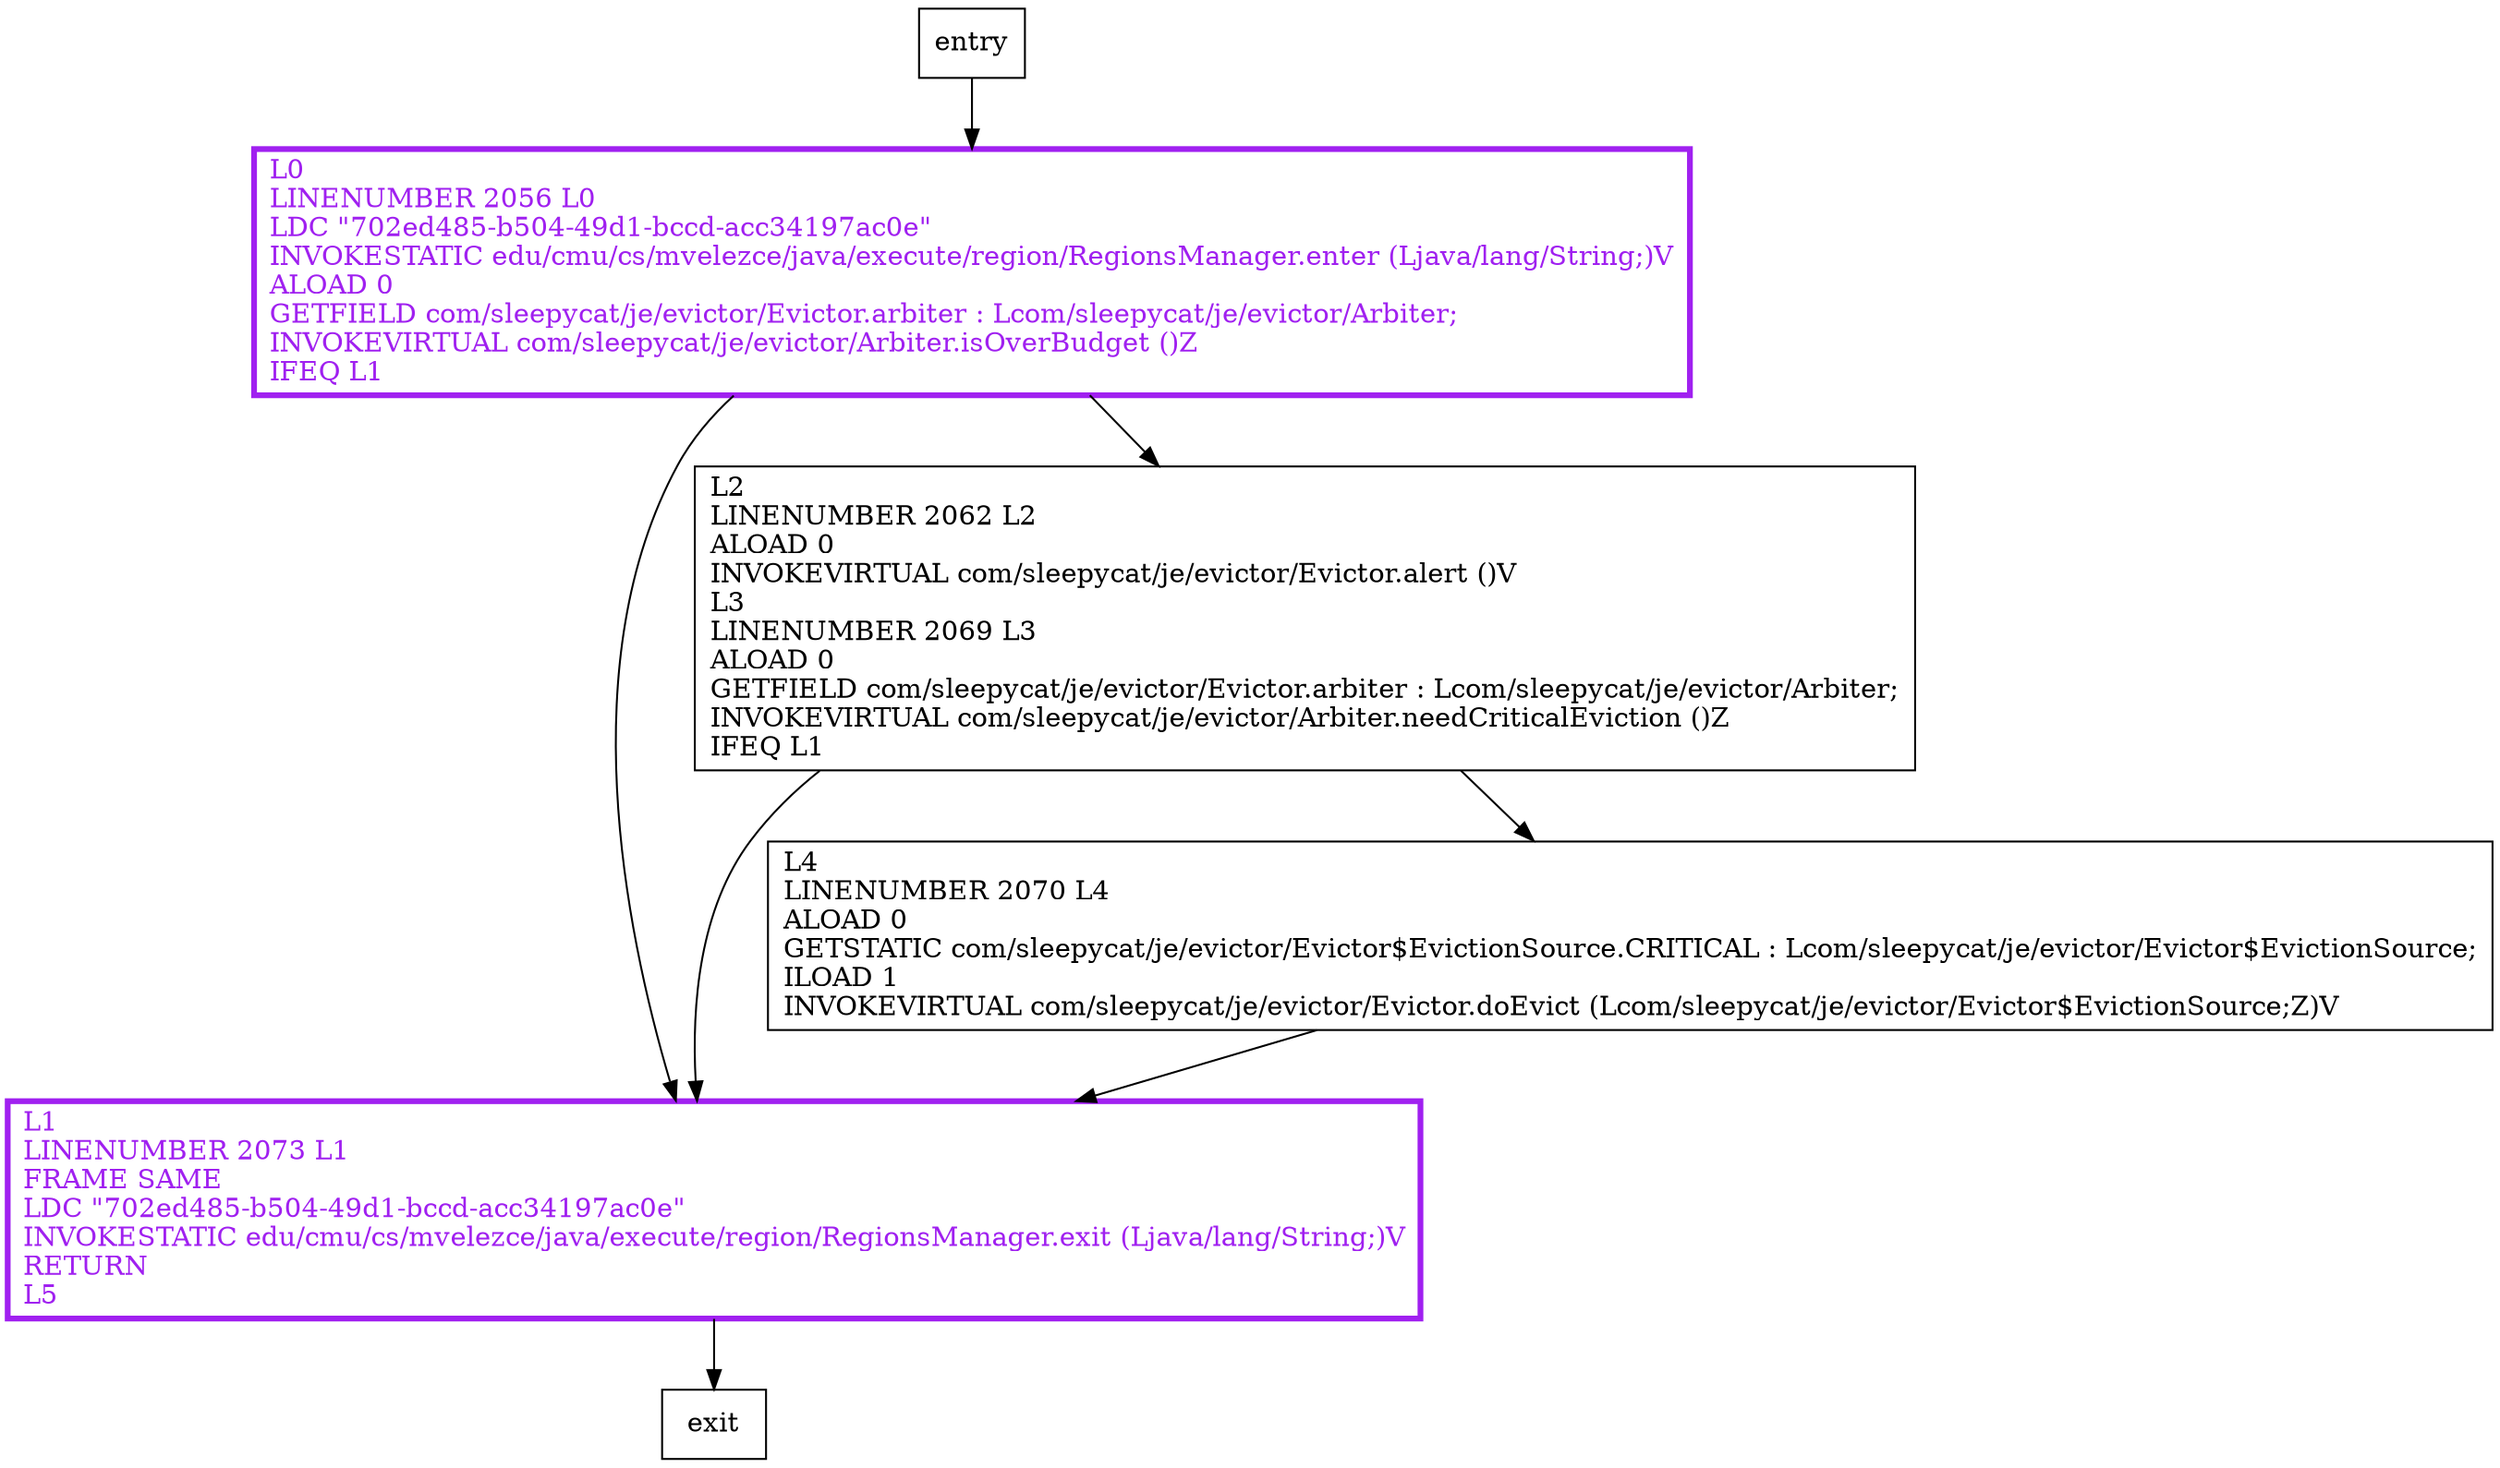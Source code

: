 digraph doCriticalEviction {
node [shape=record];
951967516 [label="L1\lLINENUMBER 2073 L1\lFRAME SAME\lLDC \"702ed485-b504-49d1-bccd-acc34197ac0e\"\lINVOKESTATIC edu/cmu/cs/mvelezce/java/execute/region/RegionsManager.exit (Ljava/lang/String;)V\lRETURN\lL5\l"];
1526830407 [label="L4\lLINENUMBER 2070 L4\lALOAD 0\lGETSTATIC com/sleepycat/je/evictor/Evictor$EvictionSource.CRITICAL : Lcom/sleepycat/je/evictor/Evictor$EvictionSource;\lILOAD 1\lINVOKEVIRTUAL com/sleepycat/je/evictor/Evictor.doEvict (Lcom/sleepycat/je/evictor/Evictor$EvictionSource;Z)V\l"];
1471755426 [label="L2\lLINENUMBER 2062 L2\lALOAD 0\lINVOKEVIRTUAL com/sleepycat/je/evictor/Evictor.alert ()V\lL3\lLINENUMBER 2069 L3\lALOAD 0\lGETFIELD com/sleepycat/je/evictor/Evictor.arbiter : Lcom/sleepycat/je/evictor/Arbiter;\lINVOKEVIRTUAL com/sleepycat/je/evictor/Arbiter.needCriticalEviction ()Z\lIFEQ L1\l"];
1211088255 [label="L0\lLINENUMBER 2056 L0\lLDC \"702ed485-b504-49d1-bccd-acc34197ac0e\"\lINVOKESTATIC edu/cmu/cs/mvelezce/java/execute/region/RegionsManager.enter (Ljava/lang/String;)V\lALOAD 0\lGETFIELD com/sleepycat/je/evictor/Evictor.arbiter : Lcom/sleepycat/je/evictor/Arbiter;\lINVOKEVIRTUAL com/sleepycat/je/evictor/Arbiter.isOverBudget ()Z\lIFEQ L1\l"];
entry;
exit;
entry -> 1211088255
951967516 -> exit
1526830407 -> 951967516
1471755426 -> 951967516
1471755426 -> 1526830407
1211088255 -> 951967516
1211088255 -> 1471755426
951967516[fontcolor="purple", penwidth=3, color="purple"];
1211088255[fontcolor="purple", penwidth=3, color="purple"];
}
